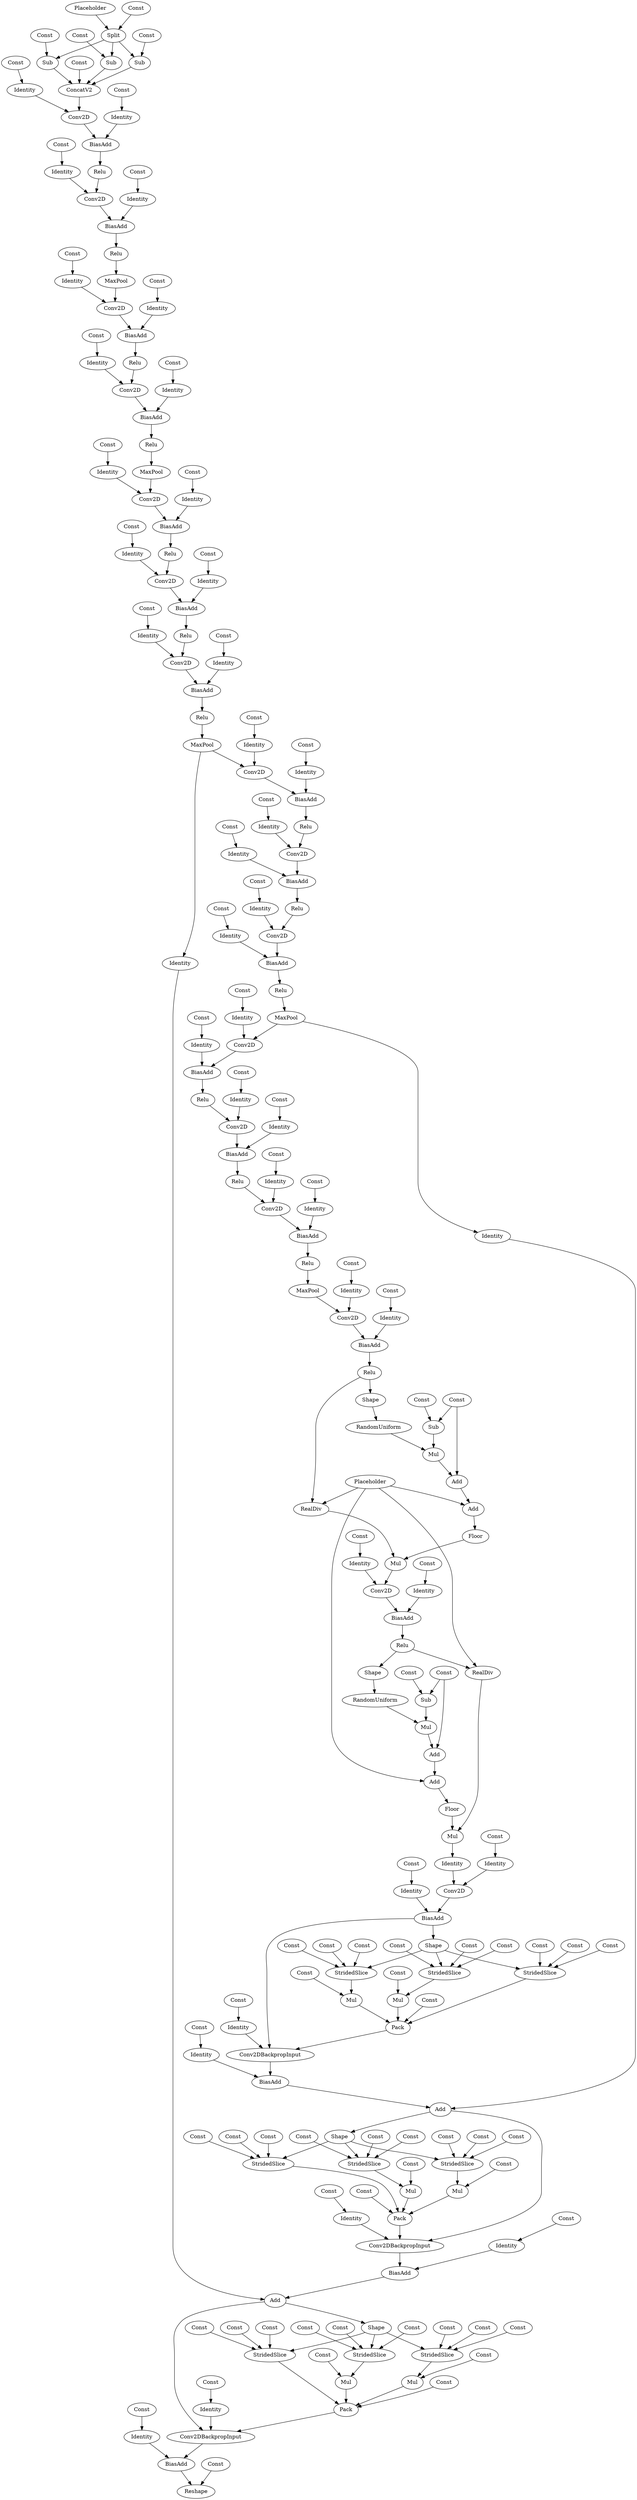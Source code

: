digraph graphname {
  "image_input" [label="Placeholder"];
  "keep_prob" [label="Placeholder"];
  "Processing/split/split_dim" [label="Const"];
  "Processing/split" [label="Split"];
  "Processing/split/split_dim" -> "Processing/split";
  "image_input" -> "Processing/split";
  "Processing/sub/y" [label="Const"];
  "Processing/sub" [label="Sub"];
  "Processing/split" -> "Processing/sub";
  "Processing/sub/y" -> "Processing/sub";
  "Processing/sub_1/y" [label="Const"];
  "Processing/sub_1" [label="Sub"];
  "Processing/split" -> "Processing/sub_1";
  "Processing/sub_1/y" -> "Processing/sub_1";
  "Processing/sub_2/y" [label="Const"];
  "Processing/sub_2" [label="Sub"];
  "Processing/split" -> "Processing/sub_2";
  "Processing/sub_2/y" -> "Processing/sub_2";
  "Processing/concat/axis" [label="Const"];
  "Processing/concat" [label="ConcatV2"];
  "Processing/sub" -> "Processing/concat";
  "Processing/sub_1" -> "Processing/concat";
  "Processing/sub_2" -> "Processing/concat";
  "Processing/concat/axis" -> "Processing/concat";
  "conv1_1/filter" [label="Const"];
  "conv1_1/filter/read" [label="Identity"];
  "conv1_1/filter" -> "conv1_1/filter/read";
  "conv1_1/Conv2D" [label="Conv2D"];
  "Processing/concat" -> "conv1_1/Conv2D";
  "conv1_1/filter/read" -> "conv1_1/Conv2D";
  "conv1_1/biases" [label="Const"];
  "conv1_1/biases/read" [label="Identity"];
  "conv1_1/biases" -> "conv1_1/biases/read";
  "conv1_1/BiasAdd" [label="BiasAdd"];
  "conv1_1/Conv2D" -> "conv1_1/BiasAdd";
  "conv1_1/biases/read" -> "conv1_1/BiasAdd";
  "conv1_1/Relu" [label="Relu"];
  "conv1_1/BiasAdd" -> "conv1_1/Relu";
  "conv1_2/filter" [label="Const"];
  "conv1_2/filter/read" [label="Identity"];
  "conv1_2/filter" -> "conv1_2/filter/read";
  "conv1_2/Conv2D" [label="Conv2D"];
  "conv1_1/Relu" -> "conv1_2/Conv2D";
  "conv1_2/filter/read" -> "conv1_2/Conv2D";
  "conv1_2/biases" [label="Const"];
  "conv1_2/biases/read" [label="Identity"];
  "conv1_2/biases" -> "conv1_2/biases/read";
  "conv1_2/BiasAdd" [label="BiasAdd"];
  "conv1_2/Conv2D" -> "conv1_2/BiasAdd";
  "conv1_2/biases/read" -> "conv1_2/BiasAdd";
  "conv1_2/Relu" [label="Relu"];
  "conv1_2/BiasAdd" -> "conv1_2/Relu";
  "pool1" [label="MaxPool"];
  "conv1_2/Relu" -> "pool1";
  "conv2_1/filter" [label="Const"];
  "conv2_1/filter/read" [label="Identity"];
  "conv2_1/filter" -> "conv2_1/filter/read";
  "conv2_1/Conv2D" [label="Conv2D"];
  "pool1" -> "conv2_1/Conv2D";
  "conv2_1/filter/read" -> "conv2_1/Conv2D";
  "conv2_1/biases" [label="Const"];
  "conv2_1/biases/read" [label="Identity"];
  "conv2_1/biases" -> "conv2_1/biases/read";
  "conv2_1/BiasAdd" [label="BiasAdd"];
  "conv2_1/Conv2D" -> "conv2_1/BiasAdd";
  "conv2_1/biases/read" -> "conv2_1/BiasAdd";
  "conv2_1/Relu" [label="Relu"];
  "conv2_1/BiasAdd" -> "conv2_1/Relu";
  "conv2_2/filter" [label="Const"];
  "conv2_2/filter/read" [label="Identity"];
  "conv2_2/filter" -> "conv2_2/filter/read";
  "conv2_2/Conv2D" [label="Conv2D"];
  "conv2_1/Relu" -> "conv2_2/Conv2D";
  "conv2_2/filter/read" -> "conv2_2/Conv2D";
  "conv2_2/biases" [label="Const"];
  "conv2_2/biases/read" [label="Identity"];
  "conv2_2/biases" -> "conv2_2/biases/read";
  "conv2_2/BiasAdd" [label="BiasAdd"];
  "conv2_2/Conv2D" -> "conv2_2/BiasAdd";
  "conv2_2/biases/read" -> "conv2_2/BiasAdd";
  "conv2_2/Relu" [label="Relu"];
  "conv2_2/BiasAdd" -> "conv2_2/Relu";
  "pool2" [label="MaxPool"];
  "conv2_2/Relu" -> "pool2";
  "conv3_1/filter" [label="Const"];
  "conv3_1/filter/read" [label="Identity"];
  "conv3_1/filter" -> "conv3_1/filter/read";
  "conv3_1/Conv2D" [label="Conv2D"];
  "pool2" -> "conv3_1/Conv2D";
  "conv3_1/filter/read" -> "conv3_1/Conv2D";
  "conv3_1/biases" [label="Const"];
  "conv3_1/biases/read" [label="Identity"];
  "conv3_1/biases" -> "conv3_1/biases/read";
  "conv3_1/BiasAdd" [label="BiasAdd"];
  "conv3_1/Conv2D" -> "conv3_1/BiasAdd";
  "conv3_1/biases/read" -> "conv3_1/BiasAdd";
  "conv3_1/Relu" [label="Relu"];
  "conv3_1/BiasAdd" -> "conv3_1/Relu";
  "conv3_2/filter" [label="Const"];
  "conv3_2/filter/read" [label="Identity"];
  "conv3_2/filter" -> "conv3_2/filter/read";
  "conv3_2/Conv2D" [label="Conv2D"];
  "conv3_1/Relu" -> "conv3_2/Conv2D";
  "conv3_2/filter/read" -> "conv3_2/Conv2D";
  "conv3_2/biases" [label="Const"];
  "conv3_2/biases/read" [label="Identity"];
  "conv3_2/biases" -> "conv3_2/biases/read";
  "conv3_2/BiasAdd" [label="BiasAdd"];
  "conv3_2/Conv2D" -> "conv3_2/BiasAdd";
  "conv3_2/biases/read" -> "conv3_2/BiasAdd";
  "conv3_2/Relu" [label="Relu"];
  "conv3_2/BiasAdd" -> "conv3_2/Relu";
  "conv3_3/filter" [label="Const"];
  "conv3_3/filter/read" [label="Identity"];
  "conv3_3/filter" -> "conv3_3/filter/read";
  "conv3_3/Conv2D" [label="Conv2D"];
  "conv3_2/Relu" -> "conv3_3/Conv2D";
  "conv3_3/filter/read" -> "conv3_3/Conv2D";
  "conv3_3/biases" [label="Const"];
  "conv3_3/biases/read" [label="Identity"];
  "conv3_3/biases" -> "conv3_3/biases/read";
  "conv3_3/BiasAdd" [label="BiasAdd"];
  "conv3_3/Conv2D" -> "conv3_3/BiasAdd";
  "conv3_3/biases/read" -> "conv3_3/BiasAdd";
  "conv3_3/Relu" [label="Relu"];
  "conv3_3/BiasAdd" -> "conv3_3/Relu";
  "pool3" [label="MaxPool"];
  "conv3_3/Relu" -> "pool3";
  "layer3_out" [label="Identity"];
  "pool3" -> "layer3_out";
  "conv4_1/filter" [label="Const"];
  "conv4_1/filter/read" [label="Identity"];
  "conv4_1/filter" -> "conv4_1/filter/read";
  "conv4_1/Conv2D" [label="Conv2D"];
  "pool3" -> "conv4_1/Conv2D";
  "conv4_1/filter/read" -> "conv4_1/Conv2D";
  "conv4_1/biases" [label="Const"];
  "conv4_1/biases/read" [label="Identity"];
  "conv4_1/biases" -> "conv4_1/biases/read";
  "conv4_1/BiasAdd" [label="BiasAdd"];
  "conv4_1/Conv2D" -> "conv4_1/BiasAdd";
  "conv4_1/biases/read" -> "conv4_1/BiasAdd";
  "conv4_1/Relu" [label="Relu"];
  "conv4_1/BiasAdd" -> "conv4_1/Relu";
  "conv4_2/filter" [label="Const"];
  "conv4_2/filter/read" [label="Identity"];
  "conv4_2/filter" -> "conv4_2/filter/read";
  "conv4_2/Conv2D" [label="Conv2D"];
  "conv4_1/Relu" -> "conv4_2/Conv2D";
  "conv4_2/filter/read" -> "conv4_2/Conv2D";
  "conv4_2/biases" [label="Const"];
  "conv4_2/biases/read" [label="Identity"];
  "conv4_2/biases" -> "conv4_2/biases/read";
  "conv4_2/BiasAdd" [label="BiasAdd"];
  "conv4_2/Conv2D" -> "conv4_2/BiasAdd";
  "conv4_2/biases/read" -> "conv4_2/BiasAdd";
  "conv4_2/Relu" [label="Relu"];
  "conv4_2/BiasAdd" -> "conv4_2/Relu";
  "conv4_3/filter" [label="Const"];
  "conv4_3/filter/read" [label="Identity"];
  "conv4_3/filter" -> "conv4_3/filter/read";
  "conv4_3/Conv2D" [label="Conv2D"];
  "conv4_2/Relu" -> "conv4_3/Conv2D";
  "conv4_3/filter/read" -> "conv4_3/Conv2D";
  "conv4_3/biases" [label="Const"];
  "conv4_3/biases/read" [label="Identity"];
  "conv4_3/biases" -> "conv4_3/biases/read";
  "conv4_3/BiasAdd" [label="BiasAdd"];
  "conv4_3/Conv2D" -> "conv4_3/BiasAdd";
  "conv4_3/biases/read" -> "conv4_3/BiasAdd";
  "conv4_3/Relu" [label="Relu"];
  "conv4_3/BiasAdd" -> "conv4_3/Relu";
  "pool4" [label="MaxPool"];
  "conv4_3/Relu" -> "pool4";
  "layer4_out" [label="Identity"];
  "pool4" -> "layer4_out";
  "conv5_1/filter" [label="Const"];
  "conv5_1/filter/read" [label="Identity"];
  "conv5_1/filter" -> "conv5_1/filter/read";
  "conv5_1/Conv2D" [label="Conv2D"];
  "pool4" -> "conv5_1/Conv2D";
  "conv5_1/filter/read" -> "conv5_1/Conv2D";
  "conv5_1/biases" [label="Const"];
  "conv5_1/biases/read" [label="Identity"];
  "conv5_1/biases" -> "conv5_1/biases/read";
  "conv5_1/BiasAdd" [label="BiasAdd"];
  "conv5_1/Conv2D" -> "conv5_1/BiasAdd";
  "conv5_1/biases/read" -> "conv5_1/BiasAdd";
  "conv5_1/Relu" [label="Relu"];
  "conv5_1/BiasAdd" -> "conv5_1/Relu";
  "conv5_2/filter" [label="Const"];
  "conv5_2/filter/read" [label="Identity"];
  "conv5_2/filter" -> "conv5_2/filter/read";
  "conv5_2/Conv2D" [label="Conv2D"];
  "conv5_1/Relu" -> "conv5_2/Conv2D";
  "conv5_2/filter/read" -> "conv5_2/Conv2D";
  "conv5_2/biases" [label="Const"];
  "conv5_2/biases/read" [label="Identity"];
  "conv5_2/biases" -> "conv5_2/biases/read";
  "conv5_2/BiasAdd" [label="BiasAdd"];
  "conv5_2/Conv2D" -> "conv5_2/BiasAdd";
  "conv5_2/biases/read" -> "conv5_2/BiasAdd";
  "conv5_2/Relu" [label="Relu"];
  "conv5_2/BiasAdd" -> "conv5_2/Relu";
  "conv5_3/filter" [label="Const"];
  "conv5_3/filter/read" [label="Identity"];
  "conv5_3/filter" -> "conv5_3/filter/read";
  "conv5_3/Conv2D" [label="Conv2D"];
  "conv5_2/Relu" -> "conv5_3/Conv2D";
  "conv5_3/filter/read" -> "conv5_3/Conv2D";
  "conv5_3/biases" [label="Const"];
  "conv5_3/biases/read" [label="Identity"];
  "conv5_3/biases" -> "conv5_3/biases/read";
  "conv5_3/BiasAdd" [label="BiasAdd"];
  "conv5_3/Conv2D" -> "conv5_3/BiasAdd";
  "conv5_3/biases/read" -> "conv5_3/BiasAdd";
  "conv5_3/Relu" [label="Relu"];
  "conv5_3/BiasAdd" -> "conv5_3/Relu";
  "pool5" [label="MaxPool"];
  "conv5_3/Relu" -> "pool5";
  "fc6/weights" [label="Const"];
  "fc6/weights/read" [label="Identity"];
  "fc6/weights" -> "fc6/weights/read";
  "fc6/Conv2D" [label="Conv2D"];
  "pool5" -> "fc6/Conv2D";
  "fc6/weights/read" -> "fc6/Conv2D";
  "fc6/biases" [label="Const"];
  "fc6/biases/read" [label="Identity"];
  "fc6/biases" -> "fc6/biases/read";
  "fc6/BiasAdd" [label="BiasAdd"];
  "fc6/Conv2D" -> "fc6/BiasAdd";
  "fc6/biases/read" -> "fc6/BiasAdd";
  "fc6/Relu" [label="Relu"];
  "fc6/BiasAdd" -> "fc6/Relu";
  "dropout/Shape" [label="Shape"];
  "fc6/Relu" -> "dropout/Shape";
  "dropout/random_uniform/min" [label="Const"];
  "dropout/random_uniform/max" [label="Const"];
  "dropout/random_uniform/RandomUniform" [label="RandomUniform"];
  "dropout/Shape" -> "dropout/random_uniform/RandomUniform";
  "dropout/random_uniform/sub" [label="Sub"];
  "dropout/random_uniform/max" -> "dropout/random_uniform/sub";
  "dropout/random_uniform/min" -> "dropout/random_uniform/sub";
  "dropout/random_uniform/mul" [label="Mul"];
  "dropout/random_uniform/RandomUniform" -> "dropout/random_uniform/mul";
  "dropout/random_uniform/sub" -> "dropout/random_uniform/mul";
  "dropout/random_uniform" [label="Add"];
  "dropout/random_uniform/mul" -> "dropout/random_uniform";
  "dropout/random_uniform/min" -> "dropout/random_uniform";
  "dropout/add" [label="Add"];
  "keep_prob" -> "dropout/add";
  "dropout/random_uniform" -> "dropout/add";
  "dropout/Floor" [label="Floor"];
  "dropout/add" -> "dropout/Floor";
  "dropout/div" [label="RealDiv"];
  "fc6/Relu" -> "dropout/div";
  "keep_prob" -> "dropout/div";
  "dropout/mul" [label="Mul"];
  "dropout/div" -> "dropout/mul";
  "dropout/Floor" -> "dropout/mul";
  "fc7/weights" [label="Const"];
  "fc7/weights/read" [label="Identity"];
  "fc7/weights" -> "fc7/weights/read";
  "fc7/Conv2D" [label="Conv2D"];
  "dropout/mul" -> "fc7/Conv2D";
  "fc7/weights/read" -> "fc7/Conv2D";
  "fc7/biases" [label="Const"];
  "fc7/biases/read" [label="Identity"];
  "fc7/biases" -> "fc7/biases/read";
  "fc7/BiasAdd" [label="BiasAdd"];
  "fc7/Conv2D" -> "fc7/BiasAdd";
  "fc7/biases/read" -> "fc7/BiasAdd";
  "fc7/Relu" [label="Relu"];
  "fc7/BiasAdd" -> "fc7/Relu";
  "dropout_1/Shape" [label="Shape"];
  "fc7/Relu" -> "dropout_1/Shape";
  "dropout_1/random_uniform/min" [label="Const"];
  "dropout_1/random_uniform/max" [label="Const"];
  "dropout_1/random_uniform/RandomUniform" [label="RandomUniform"];
  "dropout_1/Shape" -> "dropout_1/random_uniform/RandomUniform";
  "dropout_1/random_uniform/sub" [label="Sub"];
  "dropout_1/random_uniform/max" -> "dropout_1/random_uniform/sub";
  "dropout_1/random_uniform/min" -> "dropout_1/random_uniform/sub";
  "dropout_1/random_uniform/mul" [label="Mul"];
  "dropout_1/random_uniform/RandomUniform" -> "dropout_1/random_uniform/mul";
  "dropout_1/random_uniform/sub" -> "dropout_1/random_uniform/mul";
  "dropout_1/random_uniform" [label="Add"];
  "dropout_1/random_uniform/mul" -> "dropout_1/random_uniform";
  "dropout_1/random_uniform/min" -> "dropout_1/random_uniform";
  "dropout_1/add" [label="Add"];
  "keep_prob" -> "dropout_1/add";
  "dropout_1/random_uniform" -> "dropout_1/add";
  "dropout_1/Floor" [label="Floor"];
  "dropout_1/add" -> "dropout_1/Floor";
  "dropout_1/div" [label="RealDiv"];
  "fc7/Relu" -> "dropout_1/div";
  "keep_prob" -> "dropout_1/div";
  "dropout_1/mul" [label="Mul"];
  "dropout_1/div" -> "dropout_1/mul";
  "dropout_1/Floor" -> "dropout_1/mul";
  "layer7_out" [label="Identity"];
  "dropout_1/mul" -> "layer7_out";
  "conv2d/kernel" [label="Const"];
  "conv2d/kernel/read" [label="Identity"];
  "conv2d/kernel" -> "conv2d/kernel/read";
  "conv2d/bias" [label="Const"];
  "conv2d/bias/read" [label="Identity"];
  "conv2d/bias" -> "conv2d/bias/read";
  "conv2d/convolution" [label="Conv2D"];
  "layer7_out" -> "conv2d/convolution";
  "conv2d/kernel/read" -> "conv2d/convolution";
  "conv2d/BiasAdd" [label="BiasAdd"];
  "conv2d/convolution" -> "conv2d/BiasAdd";
  "conv2d/bias/read" -> "conv2d/BiasAdd";
  "conv2d_transpose/kernel" [label="Const"];
  "conv2d_transpose/kernel/read" [label="Identity"];
  "conv2d_transpose/kernel" -> "conv2d_transpose/kernel/read";
  "conv2d_transpose/bias" [label="Const"];
  "conv2d_transpose/bias/read" [label="Identity"];
  "conv2d_transpose/bias" -> "conv2d_transpose/bias/read";
  "conv2d_transpose/Shape" [label="Shape"];
  "conv2d/BiasAdd" -> "conv2d_transpose/Shape";
  "conv2d_transpose/strided_slice/stack" [label="Const"];
  "conv2d_transpose/strided_slice/stack_1" [label="Const"];
  "conv2d_transpose/strided_slice/stack_2" [label="Const"];
  "conv2d_transpose/strided_slice" [label="StridedSlice"];
  "conv2d_transpose/Shape" -> "conv2d_transpose/strided_slice";
  "conv2d_transpose/strided_slice/stack" -> "conv2d_transpose/strided_slice";
  "conv2d_transpose/strided_slice/stack_1" -> "conv2d_transpose/strided_slice";
  "conv2d_transpose/strided_slice/stack_2" -> "conv2d_transpose/strided_slice";
  "conv2d_transpose/strided_slice_1/stack" [label="Const"];
  "conv2d_transpose/strided_slice_1/stack_1" [label="Const"];
  "conv2d_transpose/strided_slice_1/stack_2" [label="Const"];
  "conv2d_transpose/strided_slice_1" [label="StridedSlice"];
  "conv2d_transpose/Shape" -> "conv2d_transpose/strided_slice_1";
  "conv2d_transpose/strided_slice_1/stack" -> "conv2d_transpose/strided_slice_1";
  "conv2d_transpose/strided_slice_1/stack_1" -> "conv2d_transpose/strided_slice_1";
  "conv2d_transpose/strided_slice_1/stack_2" -> "conv2d_transpose/strided_slice_1";
  "conv2d_transpose/strided_slice_2/stack" [label="Const"];
  "conv2d_transpose/strided_slice_2/stack_1" [label="Const"];
  "conv2d_transpose/strided_slice_2/stack_2" [label="Const"];
  "conv2d_transpose/strided_slice_2" [label="StridedSlice"];
  "conv2d_transpose/Shape" -> "conv2d_transpose/strided_slice_2";
  "conv2d_transpose/strided_slice_2/stack" -> "conv2d_transpose/strided_slice_2";
  "conv2d_transpose/strided_slice_2/stack_1" -> "conv2d_transpose/strided_slice_2";
  "conv2d_transpose/strided_slice_2/stack_2" -> "conv2d_transpose/strided_slice_2";
  "conv2d_transpose/mul/y" [label="Const"];
  "conv2d_transpose/mul" [label="Mul"];
  "conv2d_transpose/strided_slice_1" -> "conv2d_transpose/mul";
  "conv2d_transpose/mul/y" -> "conv2d_transpose/mul";
  "conv2d_transpose/mul_1/y" [label="Const"];
  "conv2d_transpose/mul_1" [label="Mul"];
  "conv2d_transpose/strided_slice_2" -> "conv2d_transpose/mul_1";
  "conv2d_transpose/mul_1/y" -> "conv2d_transpose/mul_1";
  "conv2d_transpose/stack/3" [label="Const"];
  "conv2d_transpose/stack" [label="Pack"];
  "conv2d_transpose/strided_slice" -> "conv2d_transpose/stack";
  "conv2d_transpose/mul" -> "conv2d_transpose/stack";
  "conv2d_transpose/mul_1" -> "conv2d_transpose/stack";
  "conv2d_transpose/stack/3" -> "conv2d_transpose/stack";
  "conv2d_transpose/conv2d_transpose_2" [label="Conv2DBackpropInput"];
  "conv2d_transpose/stack" -> "conv2d_transpose/conv2d_transpose_2";
  "conv2d_transpose/kernel/read" -> "conv2d_transpose/conv2d_transpose_2";
  "conv2d/BiasAdd" -> "conv2d_transpose/conv2d_transpose_2";
  "conv2d_transpose/BiasAdd" [label="BiasAdd"];
  "conv2d_transpose/conv2d_transpose_2" -> "conv2d_transpose/BiasAdd";
  "conv2d_transpose/bias/read" -> "conv2d_transpose/BiasAdd";
  "Add" [label="Add"];
  "conv2d_transpose/BiasAdd" -> "Add";
  "layer4_out" -> "Add";
  "conv2d_transpose_1/kernel" [label="Const"];
  "conv2d_transpose_1/kernel/read" [label="Identity"];
  "conv2d_transpose_1/kernel" -> "conv2d_transpose_1/kernel/read";
  "conv2d_transpose_1/bias" [label="Const"];
  "conv2d_transpose_1/bias/read" [label="Identity"];
  "conv2d_transpose_1/bias" -> "conv2d_transpose_1/bias/read";
  "conv2d_transpose_2/Shape" [label="Shape"];
  "Add" -> "conv2d_transpose_2/Shape";
  "conv2d_transpose_2/strided_slice/stack" [label="Const"];
  "conv2d_transpose_2/strided_slice/stack_1" [label="Const"];
  "conv2d_transpose_2/strided_slice/stack_2" [label="Const"];
  "conv2d_transpose_2/strided_slice" [label="StridedSlice"];
  "conv2d_transpose_2/Shape" -> "conv2d_transpose_2/strided_slice";
  "conv2d_transpose_2/strided_slice/stack" -> "conv2d_transpose_2/strided_slice";
  "conv2d_transpose_2/strided_slice/stack_1" -> "conv2d_transpose_2/strided_slice";
  "conv2d_transpose_2/strided_slice/stack_2" -> "conv2d_transpose_2/strided_slice";
  "conv2d_transpose_2/strided_slice_1/stack" [label="Const"];
  "conv2d_transpose_2/strided_slice_1/stack_1" [label="Const"];
  "conv2d_transpose_2/strided_slice_1/stack_2" [label="Const"];
  "conv2d_transpose_2/strided_slice_1" [label="StridedSlice"];
  "conv2d_transpose_2/Shape" -> "conv2d_transpose_2/strided_slice_1";
  "conv2d_transpose_2/strided_slice_1/stack" -> "conv2d_transpose_2/strided_slice_1";
  "conv2d_transpose_2/strided_slice_1/stack_1" -> "conv2d_transpose_2/strided_slice_1";
  "conv2d_transpose_2/strided_slice_1/stack_2" -> "conv2d_transpose_2/strided_slice_1";
  "conv2d_transpose_2/strided_slice_2/stack" [label="Const"];
  "conv2d_transpose_2/strided_slice_2/stack_1" [label="Const"];
  "conv2d_transpose_2/strided_slice_2/stack_2" [label="Const"];
  "conv2d_transpose_2/strided_slice_2" [label="StridedSlice"];
  "conv2d_transpose_2/Shape" -> "conv2d_transpose_2/strided_slice_2";
  "conv2d_transpose_2/strided_slice_2/stack" -> "conv2d_transpose_2/strided_slice_2";
  "conv2d_transpose_2/strided_slice_2/stack_1" -> "conv2d_transpose_2/strided_slice_2";
  "conv2d_transpose_2/strided_slice_2/stack_2" -> "conv2d_transpose_2/strided_slice_2";
  "conv2d_transpose_2/mul/y" [label="Const"];
  "conv2d_transpose_2/mul" [label="Mul"];
  "conv2d_transpose_2/strided_slice_1" -> "conv2d_transpose_2/mul";
  "conv2d_transpose_2/mul/y" -> "conv2d_transpose_2/mul";
  "conv2d_transpose_2/mul_1/y" [label="Const"];
  "conv2d_transpose_2/mul_1" [label="Mul"];
  "conv2d_transpose_2/strided_slice_2" -> "conv2d_transpose_2/mul_1";
  "conv2d_transpose_2/mul_1/y" -> "conv2d_transpose_2/mul_1";
  "conv2d_transpose_2/stack/3" [label="Const"];
  "conv2d_transpose_2/stack" [label="Pack"];
  "conv2d_transpose_2/strided_slice" -> "conv2d_transpose_2/stack";
  "conv2d_transpose_2/mul" -> "conv2d_transpose_2/stack";
  "conv2d_transpose_2/mul_1" -> "conv2d_transpose_2/stack";
  "conv2d_transpose_2/stack/3" -> "conv2d_transpose_2/stack";
  "conv2d_transpose_2/conv2d_transpose" [label="Conv2DBackpropInput"];
  "conv2d_transpose_2/stack" -> "conv2d_transpose_2/conv2d_transpose";
  "conv2d_transpose_1/kernel/read" -> "conv2d_transpose_2/conv2d_transpose";
  "Add" -> "conv2d_transpose_2/conv2d_transpose";
  "conv2d_transpose_2/BiasAdd" [label="BiasAdd"];
  "conv2d_transpose_2/conv2d_transpose" -> "conv2d_transpose_2/BiasAdd";
  "conv2d_transpose_1/bias/read" -> "conv2d_transpose_2/BiasAdd";
  "Add_1" [label="Add"];
  "conv2d_transpose_2/BiasAdd" -> "Add_1";
  "layer3_out" -> "Add_1";
  "conv2d_transpose_2/kernel" [label="Const"];
  "conv2d_transpose_2/kernel/read" [label="Identity"];
  "conv2d_transpose_2/kernel" -> "conv2d_transpose_2/kernel/read";
  "conv2d_transpose_2/bias" [label="Const"];
  "conv2d_transpose_2/bias/read" [label="Identity"];
  "conv2d_transpose_2/bias" -> "conv2d_transpose_2/bias/read";
  "conv2d_transpose_3/Shape" [label="Shape"];
  "Add_1" -> "conv2d_transpose_3/Shape";
  "conv2d_transpose_3/strided_slice/stack" [label="Const"];
  "conv2d_transpose_3/strided_slice/stack_1" [label="Const"];
  "conv2d_transpose_3/strided_slice/stack_2" [label="Const"];
  "conv2d_transpose_3/strided_slice" [label="StridedSlice"];
  "conv2d_transpose_3/Shape" -> "conv2d_transpose_3/strided_slice";
  "conv2d_transpose_3/strided_slice/stack" -> "conv2d_transpose_3/strided_slice";
  "conv2d_transpose_3/strided_slice/stack_1" -> "conv2d_transpose_3/strided_slice";
  "conv2d_transpose_3/strided_slice/stack_2" -> "conv2d_transpose_3/strided_slice";
  "conv2d_transpose_3/strided_slice_1/stack" [label="Const"];
  "conv2d_transpose_3/strided_slice_1/stack_1" [label="Const"];
  "conv2d_transpose_3/strided_slice_1/stack_2" [label="Const"];
  "conv2d_transpose_3/strided_slice_1" [label="StridedSlice"];
  "conv2d_transpose_3/Shape" -> "conv2d_transpose_3/strided_slice_1";
  "conv2d_transpose_3/strided_slice_1/stack" -> "conv2d_transpose_3/strided_slice_1";
  "conv2d_transpose_3/strided_slice_1/stack_1" -> "conv2d_transpose_3/strided_slice_1";
  "conv2d_transpose_3/strided_slice_1/stack_2" -> "conv2d_transpose_3/strided_slice_1";
  "conv2d_transpose_3/strided_slice_2/stack" [label="Const"];
  "conv2d_transpose_3/strided_slice_2/stack_1" [label="Const"];
  "conv2d_transpose_3/strided_slice_2/stack_2" [label="Const"];
  "conv2d_transpose_3/strided_slice_2" [label="StridedSlice"];
  "conv2d_transpose_3/Shape" -> "conv2d_transpose_3/strided_slice_2";
  "conv2d_transpose_3/strided_slice_2/stack" -> "conv2d_transpose_3/strided_slice_2";
  "conv2d_transpose_3/strided_slice_2/stack_1" -> "conv2d_transpose_3/strided_slice_2";
  "conv2d_transpose_3/strided_slice_2/stack_2" -> "conv2d_transpose_3/strided_slice_2";
  "conv2d_transpose_3/mul/y" [label="Const"];
  "conv2d_transpose_3/mul" [label="Mul"];
  "conv2d_transpose_3/strided_slice_1" -> "conv2d_transpose_3/mul";
  "conv2d_transpose_3/mul/y" -> "conv2d_transpose_3/mul";
  "conv2d_transpose_3/mul_1/y" [label="Const"];
  "conv2d_transpose_3/mul_1" [label="Mul"];
  "conv2d_transpose_3/strided_slice_2" -> "conv2d_transpose_3/mul_1";
  "conv2d_transpose_3/mul_1/y" -> "conv2d_transpose_3/mul_1";
  "conv2d_transpose_3/stack/3" [label="Const"];
  "conv2d_transpose_3/stack" [label="Pack"];
  "conv2d_transpose_3/strided_slice" -> "conv2d_transpose_3/stack";
  "conv2d_transpose_3/mul" -> "conv2d_transpose_3/stack";
  "conv2d_transpose_3/mul_1" -> "conv2d_transpose_3/stack";
  "conv2d_transpose_3/stack/3" -> "conv2d_transpose_3/stack";
  "conv2d_transpose_3/conv2d_transpose" [label="Conv2DBackpropInput"];
  "conv2d_transpose_3/stack" -> "conv2d_transpose_3/conv2d_transpose";
  "conv2d_transpose_2/kernel/read" -> "conv2d_transpose_3/conv2d_transpose";
  "Add_1" -> "conv2d_transpose_3/conv2d_transpose";
  "conv2d_transpose_3/BiasAdd" [label="BiasAdd"];
  "conv2d_transpose_3/conv2d_transpose" -> "conv2d_transpose_3/BiasAdd";
  "conv2d_transpose_2/bias/read" -> "conv2d_transpose_3/BiasAdd";
  "my_logits/shape" [label="Const"];
  "my_logits" [label="Reshape"];
  "conv2d_transpose_3/BiasAdd" -> "my_logits";
  "my_logits/shape" -> "my_logits";
}
